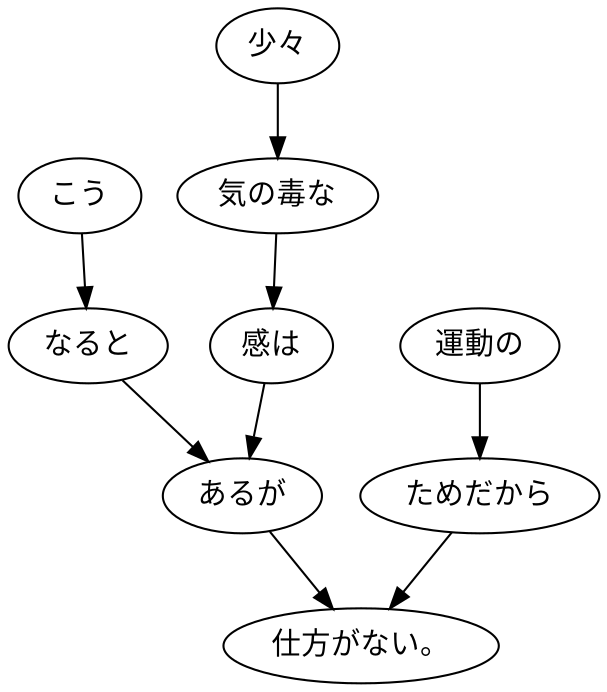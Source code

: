 digraph graph3994 {
	node0 [label="こう"];
	node1 [label="なると"];
	node2 [label="少々"];
	node3 [label="気の毒な"];
	node4 [label="感は"];
	node5 [label="あるが"];
	node6 [label="運動の"];
	node7 [label="ためだから"];
	node8 [label="仕方がない。"];
	node0 -> node1;
	node1 -> node5;
	node2 -> node3;
	node3 -> node4;
	node4 -> node5;
	node5 -> node8;
	node6 -> node7;
	node7 -> node8;
}

